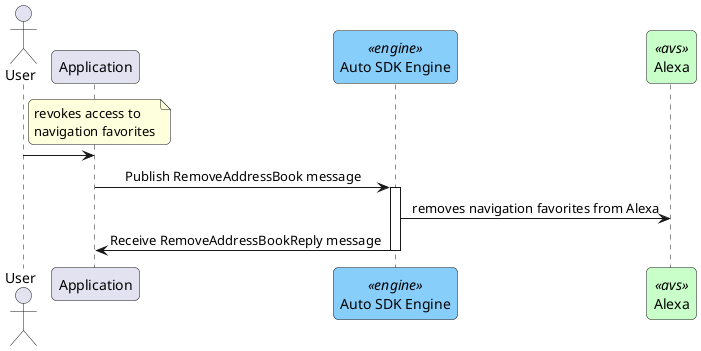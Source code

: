 @startuml

skinparam roundcorner 10
skinparam sequenceMessageAlign center
skinparam useBetaStyle true

<style>
sequenceDiagram {
    .engine {
        BackgroundColor LightSkyBlue
        BorderColor CornflowerBlue
    }
    .avs {
        BackgroundColor TECHNOLOGY
        BorderColor Green
    }
}
</style>

actor User Order 10
participant Application  order 30
participant "Auto SDK Engine"  as AutoSDK  <<engine>> order 40
participant "Alexa" as Alexa <<avs>> order 50

note right of User
    revokes access to
    navigation favorites
end note

User ->  Application
Application -> AutoSDK: Publish RemoveAddressBook message
activate AutoSDK
AutoSDK -> Alexa: removes navigation favorites from Alexa
AutoSDK ->  Application: Receive RemoveAddressBookReply message
deactivate AutoSDK

@enduml